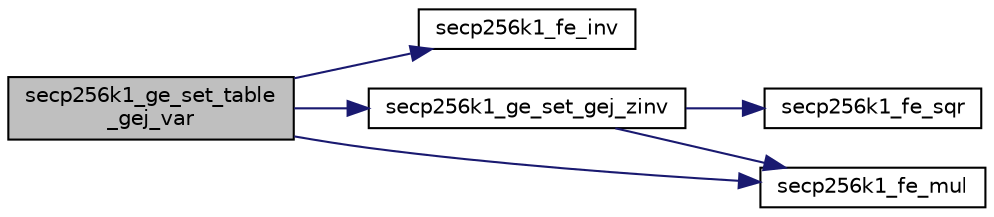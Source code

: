 digraph "secp256k1_ge_set_table_gej_var"
{
  edge [fontname="Helvetica",fontsize="10",labelfontname="Helvetica",labelfontsize="10"];
  node [fontname="Helvetica",fontsize="10",shape=record];
  rankdir="LR";
  Node133 [label="secp256k1_ge_set_table\l_gej_var",height=0.2,width=0.4,color="black", fillcolor="grey75", style="filled", fontcolor="black"];
  Node133 -> Node134 [color="midnightblue",fontsize="10",style="solid",fontname="Helvetica"];
  Node134 [label="secp256k1_fe_inv",height=0.2,width=0.4,color="black", fillcolor="white", style="filled",URL="$d5/d5a/field_8h.html#a3a071aa04ce0d88003b059c0a8ee0c0e",tooltip="Sets a field element to be the (modular) inverse of another. "];
  Node133 -> Node135 [color="midnightblue",fontsize="10",style="solid",fontname="Helvetica"];
  Node135 [label="secp256k1_ge_set_gej_zinv",height=0.2,width=0.4,color="black", fillcolor="white", style="filled",URL="$d6/d60/group__impl_8h.html#a6492f6aad16e545239c0ec52780d2e1f"];
  Node135 -> Node136 [color="midnightblue",fontsize="10",style="solid",fontname="Helvetica"];
  Node136 [label="secp256k1_fe_sqr",height=0.2,width=0.4,color="black", fillcolor="white", style="filled",URL="$d5/d5a/field_8h.html#a6cbe550ca5eb35e683b1c8d68d8de26b",tooltip="Sets a field element to be the square of another. "];
  Node135 -> Node137 [color="midnightblue",fontsize="10",style="solid",fontname="Helvetica"];
  Node137 [label="secp256k1_fe_mul",height=0.2,width=0.4,color="black", fillcolor="white", style="filled",URL="$d5/d5a/field_8h.html#a542b97d2574d9687c563d002587cf9a2",tooltip="Sets a field element to be the product of two others. "];
  Node133 -> Node137 [color="midnightblue",fontsize="10",style="solid",fontname="Helvetica"];
}
